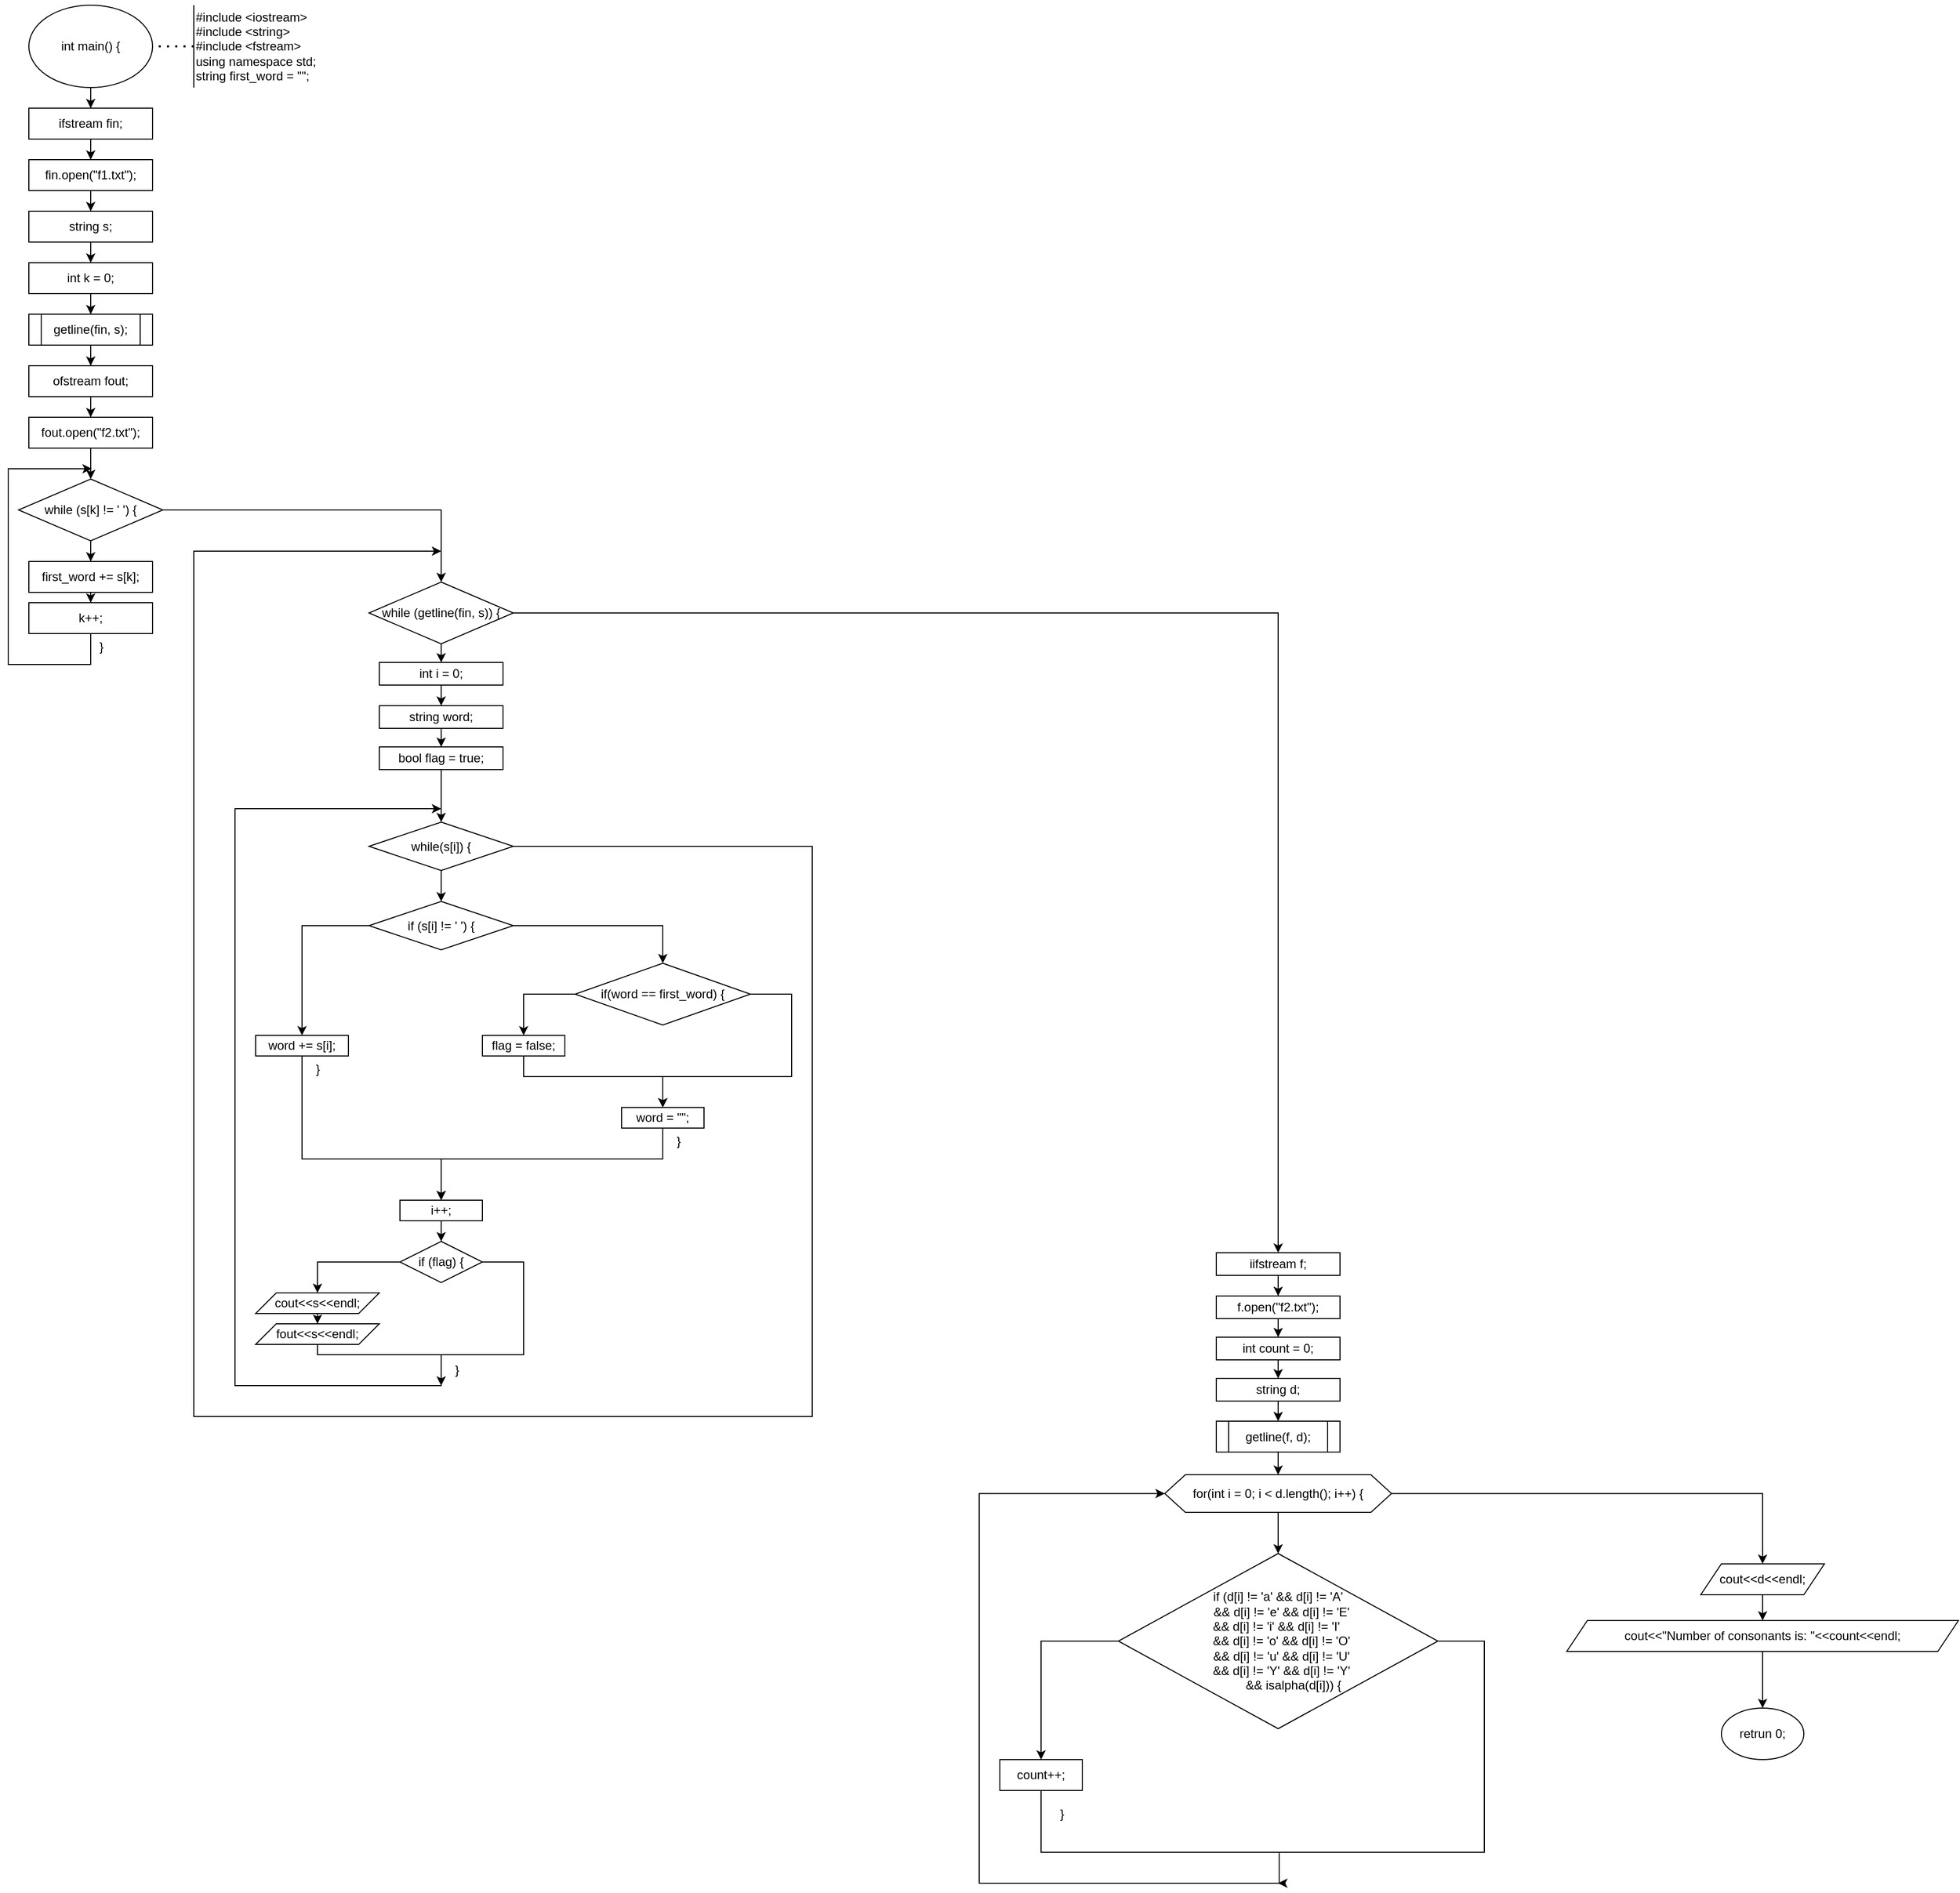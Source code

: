 <mxfile version="23.0.2" type="device">
  <diagram name="Страница — 1" id="47ALZbvbufMGlVsay3_U">
    <mxGraphModel dx="2023" dy="1115" grid="0" gridSize="10" guides="1" tooltips="1" connect="1" arrows="1" fold="1" page="1" pageScale="1" pageWidth="4681" pageHeight="3300" math="0" shadow="0">
      <root>
        <mxCell id="0" />
        <mxCell id="1" parent="0" />
        <mxCell id="OpHYf5UXYAO0MtJpZp1u-6" value="" style="edgeStyle=orthogonalEdgeStyle;rounded=0;orthogonalLoop=1;jettySize=auto;html=1;" edge="1" parent="1" source="OpHYf5UXYAO0MtJpZp1u-1" target="OpHYf5UXYAO0MtJpZp1u-5">
          <mxGeometry relative="1" as="geometry" />
        </mxCell>
        <mxCell id="OpHYf5UXYAO0MtJpZp1u-1" value="int main() {" style="ellipse;whiteSpace=wrap;html=1;" vertex="1" parent="1">
          <mxGeometry x="160" y="40" width="120" height="80" as="geometry" />
        </mxCell>
        <mxCell id="OpHYf5UXYAO0MtJpZp1u-2" value="" style="endArrow=none;html=1;rounded=0;" edge="1" parent="1">
          <mxGeometry width="50" height="50" relative="1" as="geometry">
            <mxPoint x="320" y="120" as="sourcePoint" />
            <mxPoint x="320" y="40" as="targetPoint" />
          </mxGeometry>
        </mxCell>
        <mxCell id="OpHYf5UXYAO0MtJpZp1u-3" value="" style="endArrow=none;dashed=1;html=1;dashPattern=1 3;strokeWidth=2;rounded=0;entryX=1;entryY=0.5;entryDx=0;entryDy=0;" edge="1" parent="1" target="OpHYf5UXYAO0MtJpZp1u-1">
          <mxGeometry width="50" height="50" relative="1" as="geometry">
            <mxPoint x="320" y="80" as="sourcePoint" />
            <mxPoint x="270" y="400" as="targetPoint" />
          </mxGeometry>
        </mxCell>
        <mxCell id="OpHYf5UXYAO0MtJpZp1u-4" value="#include &amp;lt;iostream&amp;gt;&lt;br&gt;#include &amp;lt;string&amp;gt;&lt;br&gt;#include &amp;lt;fstream&amp;gt;&lt;br&gt;using namespace std;&lt;br&gt;&lt;div style=&quot;&quot;&gt;&lt;span style=&quot;background-color: initial;&quot;&gt;string first_word = &quot;&quot;;&lt;/span&gt;&lt;/div&gt;" style="text;html=1;align=left;verticalAlign=middle;resizable=0;points=[];autosize=1;strokeColor=none;fillColor=none;" vertex="1" parent="1">
          <mxGeometry x="320" y="35" width="140" height="90" as="geometry" />
        </mxCell>
        <mxCell id="OpHYf5UXYAO0MtJpZp1u-8" value="" style="edgeStyle=orthogonalEdgeStyle;rounded=0;orthogonalLoop=1;jettySize=auto;html=1;" edge="1" parent="1" source="OpHYf5UXYAO0MtJpZp1u-5" target="OpHYf5UXYAO0MtJpZp1u-7">
          <mxGeometry relative="1" as="geometry" />
        </mxCell>
        <mxCell id="OpHYf5UXYAO0MtJpZp1u-5" value="ifstream fin;" style="whiteSpace=wrap;html=1;" vertex="1" parent="1">
          <mxGeometry x="160" y="140" width="120" height="30" as="geometry" />
        </mxCell>
        <mxCell id="OpHYf5UXYAO0MtJpZp1u-10" value="" style="edgeStyle=orthogonalEdgeStyle;rounded=0;orthogonalLoop=1;jettySize=auto;html=1;" edge="1" parent="1" source="OpHYf5UXYAO0MtJpZp1u-7" target="OpHYf5UXYAO0MtJpZp1u-9">
          <mxGeometry relative="1" as="geometry" />
        </mxCell>
        <mxCell id="OpHYf5UXYAO0MtJpZp1u-7" value="fin.open(&quot;f1.txt&quot;);" style="whiteSpace=wrap;html=1;" vertex="1" parent="1">
          <mxGeometry x="160" y="190" width="120" height="30" as="geometry" />
        </mxCell>
        <mxCell id="OpHYf5UXYAO0MtJpZp1u-12" value="" style="edgeStyle=orthogonalEdgeStyle;rounded=0;orthogonalLoop=1;jettySize=auto;html=1;" edge="1" parent="1" source="OpHYf5UXYAO0MtJpZp1u-9" target="OpHYf5UXYAO0MtJpZp1u-11">
          <mxGeometry relative="1" as="geometry" />
        </mxCell>
        <mxCell id="OpHYf5UXYAO0MtJpZp1u-9" value="string s;" style="whiteSpace=wrap;html=1;" vertex="1" parent="1">
          <mxGeometry x="160" y="240" width="120" height="30" as="geometry" />
        </mxCell>
        <mxCell id="OpHYf5UXYAO0MtJpZp1u-16" value="" style="edgeStyle=orthogonalEdgeStyle;rounded=0;orthogonalLoop=1;jettySize=auto;html=1;" edge="1" parent="1" source="OpHYf5UXYAO0MtJpZp1u-11" target="OpHYf5UXYAO0MtJpZp1u-15">
          <mxGeometry relative="1" as="geometry" />
        </mxCell>
        <mxCell id="OpHYf5UXYAO0MtJpZp1u-11" value="int k = 0;" style="whiteSpace=wrap;html=1;" vertex="1" parent="1">
          <mxGeometry x="160" y="290" width="120" height="30" as="geometry" />
        </mxCell>
        <mxCell id="OpHYf5UXYAO0MtJpZp1u-20" value="" style="edgeStyle=orthogonalEdgeStyle;rounded=0;orthogonalLoop=1;jettySize=auto;html=1;" edge="1" parent="1" source="OpHYf5UXYAO0MtJpZp1u-15" target="OpHYf5UXYAO0MtJpZp1u-19">
          <mxGeometry relative="1" as="geometry" />
        </mxCell>
        <mxCell id="OpHYf5UXYAO0MtJpZp1u-15" value="getline(fin, s);" style="shape=process;whiteSpace=wrap;html=1;backgroundOutline=1;" vertex="1" parent="1">
          <mxGeometry x="160" y="340" width="120" height="30" as="geometry" />
        </mxCell>
        <mxCell id="OpHYf5UXYAO0MtJpZp1u-22" value="" style="edgeStyle=orthogonalEdgeStyle;rounded=0;orthogonalLoop=1;jettySize=auto;html=1;" edge="1" parent="1" source="OpHYf5UXYAO0MtJpZp1u-19" target="OpHYf5UXYAO0MtJpZp1u-21">
          <mxGeometry relative="1" as="geometry" />
        </mxCell>
        <mxCell id="OpHYf5UXYAO0MtJpZp1u-19" value="ofstream fout;" style="whiteSpace=wrap;html=1;" vertex="1" parent="1">
          <mxGeometry x="160" y="390" width="120" height="30" as="geometry" />
        </mxCell>
        <mxCell id="OpHYf5UXYAO0MtJpZp1u-24" value="" style="edgeStyle=orthogonalEdgeStyle;rounded=0;orthogonalLoop=1;jettySize=auto;html=1;" edge="1" parent="1" source="OpHYf5UXYAO0MtJpZp1u-21" target="OpHYf5UXYAO0MtJpZp1u-23">
          <mxGeometry relative="1" as="geometry" />
        </mxCell>
        <mxCell id="OpHYf5UXYAO0MtJpZp1u-21" value="fout.open(&quot;f2.txt&quot;);" style="whiteSpace=wrap;html=1;" vertex="1" parent="1">
          <mxGeometry x="160" y="440" width="120" height="30" as="geometry" />
        </mxCell>
        <mxCell id="OpHYf5UXYAO0MtJpZp1u-26" value="" style="edgeStyle=orthogonalEdgeStyle;rounded=0;orthogonalLoop=1;jettySize=auto;html=1;" edge="1" parent="1" source="OpHYf5UXYAO0MtJpZp1u-23" target="OpHYf5UXYAO0MtJpZp1u-25">
          <mxGeometry relative="1" as="geometry" />
        </mxCell>
        <mxCell id="OpHYf5UXYAO0MtJpZp1u-31" value="" style="edgeStyle=orthogonalEdgeStyle;rounded=0;orthogonalLoop=1;jettySize=auto;html=1;" edge="1" parent="1" source="OpHYf5UXYAO0MtJpZp1u-23" target="OpHYf5UXYAO0MtJpZp1u-30">
          <mxGeometry relative="1" as="geometry" />
        </mxCell>
        <mxCell id="OpHYf5UXYAO0MtJpZp1u-23" value="while (s[k] != &#39; &#39;) {" style="rhombus;whiteSpace=wrap;html=1;" vertex="1" parent="1">
          <mxGeometry x="150" y="500" width="140" height="60" as="geometry" />
        </mxCell>
        <mxCell id="OpHYf5UXYAO0MtJpZp1u-28" value="" style="edgeStyle=orthogonalEdgeStyle;rounded=0;orthogonalLoop=1;jettySize=auto;html=1;" edge="1" parent="1" source="OpHYf5UXYAO0MtJpZp1u-25" target="OpHYf5UXYAO0MtJpZp1u-27">
          <mxGeometry relative="1" as="geometry" />
        </mxCell>
        <mxCell id="OpHYf5UXYAO0MtJpZp1u-25" value="first_word += s[k];" style="whiteSpace=wrap;html=1;" vertex="1" parent="1">
          <mxGeometry x="160" y="580" width="120" height="30" as="geometry" />
        </mxCell>
        <mxCell id="OpHYf5UXYAO0MtJpZp1u-29" style="edgeStyle=orthogonalEdgeStyle;rounded=0;orthogonalLoop=1;jettySize=auto;html=1;" edge="1" parent="1" source="OpHYf5UXYAO0MtJpZp1u-27">
          <mxGeometry relative="1" as="geometry">
            <mxPoint x="221" y="490" as="targetPoint" />
            <Array as="points">
              <mxPoint x="220" y="680" />
              <mxPoint x="140" y="680" />
              <mxPoint x="140" y="490" />
            </Array>
          </mxGeometry>
        </mxCell>
        <mxCell id="OpHYf5UXYAO0MtJpZp1u-27" value="k++;" style="whiteSpace=wrap;html=1;" vertex="1" parent="1">
          <mxGeometry x="160" y="620" width="120" height="30" as="geometry" />
        </mxCell>
        <mxCell id="OpHYf5UXYAO0MtJpZp1u-34" value="" style="edgeStyle=orthogonalEdgeStyle;rounded=0;orthogonalLoop=1;jettySize=auto;html=1;" edge="1" parent="1" source="OpHYf5UXYAO0MtJpZp1u-30" target="OpHYf5UXYAO0MtJpZp1u-33">
          <mxGeometry relative="1" as="geometry" />
        </mxCell>
        <mxCell id="OpHYf5UXYAO0MtJpZp1u-70" value="" style="edgeStyle=orthogonalEdgeStyle;rounded=0;orthogonalLoop=1;jettySize=auto;html=1;" edge="1" parent="1" source="OpHYf5UXYAO0MtJpZp1u-30" target="OpHYf5UXYAO0MtJpZp1u-69">
          <mxGeometry relative="1" as="geometry" />
        </mxCell>
        <mxCell id="OpHYf5UXYAO0MtJpZp1u-30" value="while (getline(fin, s)) {" style="rhombus;whiteSpace=wrap;html=1;" vertex="1" parent="1">
          <mxGeometry x="490" y="600" width="140" height="60" as="geometry" />
        </mxCell>
        <mxCell id="OpHYf5UXYAO0MtJpZp1u-32" value="}" style="text;html=1;align=center;verticalAlign=middle;resizable=0;points=[];autosize=1;strokeColor=none;fillColor=none;" vertex="1" parent="1">
          <mxGeometry x="215" y="648" width="30" height="30" as="geometry" />
        </mxCell>
        <mxCell id="OpHYf5UXYAO0MtJpZp1u-36" value="" style="edgeStyle=orthogonalEdgeStyle;rounded=0;orthogonalLoop=1;jettySize=auto;html=1;" edge="1" parent="1" source="OpHYf5UXYAO0MtJpZp1u-33" target="OpHYf5UXYAO0MtJpZp1u-35">
          <mxGeometry relative="1" as="geometry" />
        </mxCell>
        <mxCell id="OpHYf5UXYAO0MtJpZp1u-33" value="int i = 0;" style="whiteSpace=wrap;html=1;" vertex="1" parent="1">
          <mxGeometry x="500" y="678" width="120" height="22" as="geometry" />
        </mxCell>
        <mxCell id="OpHYf5UXYAO0MtJpZp1u-38" value="" style="edgeStyle=orthogonalEdgeStyle;rounded=0;orthogonalLoop=1;jettySize=auto;html=1;" edge="1" parent="1" source="OpHYf5UXYAO0MtJpZp1u-35" target="OpHYf5UXYAO0MtJpZp1u-37">
          <mxGeometry relative="1" as="geometry" />
        </mxCell>
        <mxCell id="OpHYf5UXYAO0MtJpZp1u-35" value="string word;" style="whiteSpace=wrap;html=1;" vertex="1" parent="1">
          <mxGeometry x="500" y="720" width="120" height="22" as="geometry" />
        </mxCell>
        <mxCell id="OpHYf5UXYAO0MtJpZp1u-40" value="" style="edgeStyle=orthogonalEdgeStyle;rounded=0;orthogonalLoop=1;jettySize=auto;html=1;" edge="1" parent="1" source="OpHYf5UXYAO0MtJpZp1u-37" target="OpHYf5UXYAO0MtJpZp1u-39">
          <mxGeometry relative="1" as="geometry" />
        </mxCell>
        <mxCell id="OpHYf5UXYAO0MtJpZp1u-37" value="bool flag = true;" style="whiteSpace=wrap;html=1;" vertex="1" parent="1">
          <mxGeometry x="500" y="760" width="120" height="22" as="geometry" />
        </mxCell>
        <mxCell id="OpHYf5UXYAO0MtJpZp1u-42" value="" style="edgeStyle=orthogonalEdgeStyle;rounded=0;orthogonalLoop=1;jettySize=auto;html=1;" edge="1" parent="1" source="OpHYf5UXYAO0MtJpZp1u-39" target="OpHYf5UXYAO0MtJpZp1u-41">
          <mxGeometry relative="1" as="geometry" />
        </mxCell>
        <mxCell id="OpHYf5UXYAO0MtJpZp1u-57" style="edgeStyle=orthogonalEdgeStyle;rounded=0;orthogonalLoop=1;jettySize=auto;html=1;" edge="1" parent="1" source="OpHYf5UXYAO0MtJpZp1u-39">
          <mxGeometry relative="1" as="geometry">
            <mxPoint x="560" y="570" as="targetPoint" />
            <Array as="points">
              <mxPoint x="920" y="857" />
              <mxPoint x="920" y="1410" />
              <mxPoint x="320" y="1410" />
              <mxPoint x="320" y="570" />
            </Array>
          </mxGeometry>
        </mxCell>
        <mxCell id="OpHYf5UXYAO0MtJpZp1u-39" value="while(s[i]) {" style="rhombus;whiteSpace=wrap;html=1;" vertex="1" parent="1">
          <mxGeometry x="490" y="833" width="140" height="47" as="geometry" />
        </mxCell>
        <mxCell id="OpHYf5UXYAO0MtJpZp1u-44" value="" style="edgeStyle=orthogonalEdgeStyle;rounded=0;orthogonalLoop=1;jettySize=auto;html=1;" edge="1" parent="1" source="OpHYf5UXYAO0MtJpZp1u-41" target="OpHYf5UXYAO0MtJpZp1u-43">
          <mxGeometry relative="1" as="geometry" />
        </mxCell>
        <mxCell id="OpHYf5UXYAO0MtJpZp1u-46" value="" style="edgeStyle=orthogonalEdgeStyle;rounded=0;orthogonalLoop=1;jettySize=auto;html=1;" edge="1" parent="1" source="OpHYf5UXYAO0MtJpZp1u-41" target="OpHYf5UXYAO0MtJpZp1u-45">
          <mxGeometry relative="1" as="geometry" />
        </mxCell>
        <mxCell id="OpHYf5UXYAO0MtJpZp1u-41" value="if (s[i] != &#39; &#39;) {" style="rhombus;whiteSpace=wrap;html=1;" vertex="1" parent="1">
          <mxGeometry x="490" y="910" width="140" height="47" as="geometry" />
        </mxCell>
        <mxCell id="OpHYf5UXYAO0MtJpZp1u-53" style="edgeStyle=orthogonalEdgeStyle;rounded=0;orthogonalLoop=1;jettySize=auto;html=1;exitX=0.5;exitY=1;exitDx=0;exitDy=0;entryX=0.5;entryY=0;entryDx=0;entryDy=0;" edge="1" parent="1" source="OpHYf5UXYAO0MtJpZp1u-43" target="OpHYf5UXYAO0MtJpZp1u-52">
          <mxGeometry relative="1" as="geometry">
            <Array as="points">
              <mxPoint x="425" y="1160" />
              <mxPoint x="560" y="1160" />
            </Array>
          </mxGeometry>
        </mxCell>
        <mxCell id="OpHYf5UXYAO0MtJpZp1u-43" value="word += s[i];" style="whiteSpace=wrap;html=1;" vertex="1" parent="1">
          <mxGeometry x="380" y="1040" width="90" height="20" as="geometry" />
        </mxCell>
        <mxCell id="OpHYf5UXYAO0MtJpZp1u-48" value="" style="edgeStyle=orthogonalEdgeStyle;rounded=0;orthogonalLoop=1;jettySize=auto;html=1;" edge="1" parent="1" source="OpHYf5UXYAO0MtJpZp1u-45" target="OpHYf5UXYAO0MtJpZp1u-47">
          <mxGeometry relative="1" as="geometry" />
        </mxCell>
        <mxCell id="OpHYf5UXYAO0MtJpZp1u-51" style="edgeStyle=orthogonalEdgeStyle;rounded=0;orthogonalLoop=1;jettySize=auto;html=1;exitX=1;exitY=0.5;exitDx=0;exitDy=0;entryX=0.5;entryY=0;entryDx=0;entryDy=0;" edge="1" parent="1" source="OpHYf5UXYAO0MtJpZp1u-45" target="OpHYf5UXYAO0MtJpZp1u-49">
          <mxGeometry relative="1" as="geometry">
            <Array as="points">
              <mxPoint x="900" y="1000" />
              <mxPoint x="900" y="1080" />
              <mxPoint x="775" y="1080" />
            </Array>
          </mxGeometry>
        </mxCell>
        <mxCell id="OpHYf5UXYAO0MtJpZp1u-45" value="if(word == first_word) {" style="rhombus;whiteSpace=wrap;html=1;" vertex="1" parent="1">
          <mxGeometry x="690" y="970" width="170" height="60" as="geometry" />
        </mxCell>
        <mxCell id="OpHYf5UXYAO0MtJpZp1u-50" style="edgeStyle=orthogonalEdgeStyle;rounded=0;orthogonalLoop=1;jettySize=auto;html=1;exitX=0.5;exitY=1;exitDx=0;exitDy=0;" edge="1" parent="1" source="OpHYf5UXYAO0MtJpZp1u-47" target="OpHYf5UXYAO0MtJpZp1u-49">
          <mxGeometry relative="1" as="geometry">
            <Array as="points">
              <mxPoint x="640" y="1080" />
              <mxPoint x="775" y="1080" />
            </Array>
          </mxGeometry>
        </mxCell>
        <mxCell id="OpHYf5UXYAO0MtJpZp1u-47" value="flag = false;" style="whiteSpace=wrap;html=1;" vertex="1" parent="1">
          <mxGeometry x="600" y="1040" width="80" height="20" as="geometry" />
        </mxCell>
        <mxCell id="OpHYf5UXYAO0MtJpZp1u-54" style="edgeStyle=orthogonalEdgeStyle;rounded=0;orthogonalLoop=1;jettySize=auto;html=1;exitX=0.5;exitY=1;exitDx=0;exitDy=0;entryX=0.5;entryY=0;entryDx=0;entryDy=0;" edge="1" parent="1" source="OpHYf5UXYAO0MtJpZp1u-49" target="OpHYf5UXYAO0MtJpZp1u-52">
          <mxGeometry relative="1" as="geometry">
            <Array as="points">
              <mxPoint x="775" y="1160" />
              <mxPoint x="560" y="1160" />
            </Array>
          </mxGeometry>
        </mxCell>
        <mxCell id="OpHYf5UXYAO0MtJpZp1u-49" value="word = &quot;&quot;;" style="rounded=0;whiteSpace=wrap;html=1;" vertex="1" parent="1">
          <mxGeometry x="735" y="1110" width="80" height="20" as="geometry" />
        </mxCell>
        <mxCell id="OpHYf5UXYAO0MtJpZp1u-62" value="" style="edgeStyle=orthogonalEdgeStyle;rounded=0;orthogonalLoop=1;jettySize=auto;html=1;" edge="1" parent="1" source="OpHYf5UXYAO0MtJpZp1u-52" target="OpHYf5UXYAO0MtJpZp1u-61">
          <mxGeometry relative="1" as="geometry" />
        </mxCell>
        <mxCell id="OpHYf5UXYAO0MtJpZp1u-52" value="i++;" style="rounded=0;whiteSpace=wrap;html=1;" vertex="1" parent="1">
          <mxGeometry x="520" y="1200" width="80" height="20" as="geometry" />
        </mxCell>
        <mxCell id="OpHYf5UXYAO0MtJpZp1u-58" value="}" style="text;html=1;align=center;verticalAlign=middle;resizable=0;points=[];autosize=1;strokeColor=none;fillColor=none;" vertex="1" parent="1">
          <mxGeometry x="560" y="1350" width="30" height="30" as="geometry" />
        </mxCell>
        <mxCell id="OpHYf5UXYAO0MtJpZp1u-59" value="}" style="text;html=1;align=center;verticalAlign=middle;resizable=0;points=[];autosize=1;strokeColor=none;fillColor=none;" vertex="1" parent="1">
          <mxGeometry x="425" y="1058" width="30" height="30" as="geometry" />
        </mxCell>
        <mxCell id="OpHYf5UXYAO0MtJpZp1u-60" value="}" style="text;html=1;align=center;verticalAlign=middle;resizable=0;points=[];autosize=1;strokeColor=none;fillColor=none;" vertex="1" parent="1">
          <mxGeometry x="775" y="1128" width="30" height="30" as="geometry" />
        </mxCell>
        <mxCell id="OpHYf5UXYAO0MtJpZp1u-64" value="" style="edgeStyle=orthogonalEdgeStyle;rounded=0;orthogonalLoop=1;jettySize=auto;html=1;" edge="1" parent="1" source="OpHYf5UXYAO0MtJpZp1u-61" target="OpHYf5UXYAO0MtJpZp1u-63">
          <mxGeometry relative="1" as="geometry" />
        </mxCell>
        <mxCell id="OpHYf5UXYAO0MtJpZp1u-68" style="edgeStyle=orthogonalEdgeStyle;rounded=0;orthogonalLoop=1;jettySize=auto;html=1;exitX=1;exitY=0.5;exitDx=0;exitDy=0;" edge="1" parent="1" source="OpHYf5UXYAO0MtJpZp1u-61">
          <mxGeometry relative="1" as="geometry">
            <mxPoint x="560" y="1380" as="targetPoint" />
            <Array as="points">
              <mxPoint x="640" y="1260" />
              <mxPoint x="640" y="1350" />
              <mxPoint x="560" y="1350" />
            </Array>
          </mxGeometry>
        </mxCell>
        <mxCell id="OpHYf5UXYAO0MtJpZp1u-61" value="if (flag) {" style="rhombus;whiteSpace=wrap;html=1;rounded=0;" vertex="1" parent="1">
          <mxGeometry x="520" y="1240" width="80" height="40" as="geometry" />
        </mxCell>
        <mxCell id="OpHYf5UXYAO0MtJpZp1u-66" value="" style="edgeStyle=orthogonalEdgeStyle;rounded=0;orthogonalLoop=1;jettySize=auto;html=1;" edge="1" parent="1" source="OpHYf5UXYAO0MtJpZp1u-63" target="OpHYf5UXYAO0MtJpZp1u-65">
          <mxGeometry relative="1" as="geometry" />
        </mxCell>
        <mxCell id="OpHYf5UXYAO0MtJpZp1u-63" value="cout&amp;lt;&amp;lt;s&amp;lt;&amp;lt;endl;" style="shape=parallelogram;perimeter=parallelogramPerimeter;whiteSpace=wrap;html=1;fixedSize=1;rounded=0;" vertex="1" parent="1">
          <mxGeometry x="380" y="1290" width="120" height="20" as="geometry" />
        </mxCell>
        <mxCell id="OpHYf5UXYAO0MtJpZp1u-67" style="edgeStyle=orthogonalEdgeStyle;rounded=0;orthogonalLoop=1;jettySize=auto;html=1;" edge="1" parent="1" source="OpHYf5UXYAO0MtJpZp1u-65">
          <mxGeometry relative="1" as="geometry">
            <mxPoint x="560" y="820" as="targetPoint" />
            <Array as="points">
              <mxPoint x="440" y="1350" />
              <mxPoint x="560" y="1350" />
              <mxPoint x="560" y="1380" />
              <mxPoint x="360" y="1380" />
              <mxPoint x="360" y="820" />
            </Array>
          </mxGeometry>
        </mxCell>
        <mxCell id="OpHYf5UXYAO0MtJpZp1u-65" value="fout&amp;lt;&amp;lt;s&amp;lt;&amp;lt;endl;" style="shape=parallelogram;perimeter=parallelogramPerimeter;whiteSpace=wrap;html=1;fixedSize=1;rounded=0;" vertex="1" parent="1">
          <mxGeometry x="380" y="1320" width="120" height="20" as="geometry" />
        </mxCell>
        <mxCell id="OpHYf5UXYAO0MtJpZp1u-72" value="" style="edgeStyle=orthogonalEdgeStyle;rounded=0;orthogonalLoop=1;jettySize=auto;html=1;" edge="1" parent="1" source="OpHYf5UXYAO0MtJpZp1u-69" target="OpHYf5UXYAO0MtJpZp1u-71">
          <mxGeometry relative="1" as="geometry" />
        </mxCell>
        <mxCell id="OpHYf5UXYAO0MtJpZp1u-69" value="iifstream f;" style="whiteSpace=wrap;html=1;" vertex="1" parent="1">
          <mxGeometry x="1312" y="1251" width="120" height="22" as="geometry" />
        </mxCell>
        <mxCell id="OpHYf5UXYAO0MtJpZp1u-74" value="" style="edgeStyle=orthogonalEdgeStyle;rounded=0;orthogonalLoop=1;jettySize=auto;html=1;" edge="1" parent="1" source="OpHYf5UXYAO0MtJpZp1u-71" target="OpHYf5UXYAO0MtJpZp1u-73">
          <mxGeometry relative="1" as="geometry" />
        </mxCell>
        <mxCell id="OpHYf5UXYAO0MtJpZp1u-71" value="f.open(&quot;f2.txt&quot;);" style="whiteSpace=wrap;html=1;" vertex="1" parent="1">
          <mxGeometry x="1312" y="1293" width="120" height="22" as="geometry" />
        </mxCell>
        <mxCell id="OpHYf5UXYAO0MtJpZp1u-76" value="" style="edgeStyle=orthogonalEdgeStyle;rounded=0;orthogonalLoop=1;jettySize=auto;html=1;" edge="1" parent="1" source="OpHYf5UXYAO0MtJpZp1u-73" target="OpHYf5UXYAO0MtJpZp1u-75">
          <mxGeometry relative="1" as="geometry" />
        </mxCell>
        <mxCell id="OpHYf5UXYAO0MtJpZp1u-73" value="int count = 0;" style="whiteSpace=wrap;html=1;" vertex="1" parent="1">
          <mxGeometry x="1312" y="1333" width="120" height="22" as="geometry" />
        </mxCell>
        <mxCell id="OpHYf5UXYAO0MtJpZp1u-78" value="" style="edgeStyle=orthogonalEdgeStyle;rounded=0;orthogonalLoop=1;jettySize=auto;html=1;" edge="1" parent="1" source="OpHYf5UXYAO0MtJpZp1u-75" target="OpHYf5UXYAO0MtJpZp1u-77">
          <mxGeometry relative="1" as="geometry" />
        </mxCell>
        <mxCell id="OpHYf5UXYAO0MtJpZp1u-75" value="string d;" style="whiteSpace=wrap;html=1;" vertex="1" parent="1">
          <mxGeometry x="1312" y="1373" width="120" height="22" as="geometry" />
        </mxCell>
        <mxCell id="OpHYf5UXYAO0MtJpZp1u-80" value="" style="edgeStyle=orthogonalEdgeStyle;rounded=0;orthogonalLoop=1;jettySize=auto;html=1;" edge="1" parent="1" source="OpHYf5UXYAO0MtJpZp1u-77" target="OpHYf5UXYAO0MtJpZp1u-79">
          <mxGeometry relative="1" as="geometry" />
        </mxCell>
        <mxCell id="OpHYf5UXYAO0MtJpZp1u-77" value="getline(f, d);" style="shape=process;whiteSpace=wrap;html=1;backgroundOutline=1;" vertex="1" parent="1">
          <mxGeometry x="1312" y="1414.5" width="120" height="30" as="geometry" />
        </mxCell>
        <mxCell id="OpHYf5UXYAO0MtJpZp1u-82" value="" style="edgeStyle=orthogonalEdgeStyle;rounded=0;orthogonalLoop=1;jettySize=auto;html=1;" edge="1" parent="1" source="OpHYf5UXYAO0MtJpZp1u-79" target="OpHYf5UXYAO0MtJpZp1u-81">
          <mxGeometry relative="1" as="geometry" />
        </mxCell>
        <mxCell id="OpHYf5UXYAO0MtJpZp1u-89" value="" style="edgeStyle=orthogonalEdgeStyle;rounded=0;orthogonalLoop=1;jettySize=auto;html=1;" edge="1" parent="1" source="OpHYf5UXYAO0MtJpZp1u-79" target="OpHYf5UXYAO0MtJpZp1u-88">
          <mxGeometry relative="1" as="geometry" />
        </mxCell>
        <mxCell id="OpHYf5UXYAO0MtJpZp1u-79" value="for(int i = 0; i &amp;lt; d.length(); i++) {" style="shape=hexagon;perimeter=hexagonPerimeter2;whiteSpace=wrap;html=1;fixedSize=1;" vertex="1" parent="1">
          <mxGeometry x="1262" y="1466.5" width="220" height="36.5" as="geometry" />
        </mxCell>
        <mxCell id="OpHYf5UXYAO0MtJpZp1u-84" value="" style="edgeStyle=orthogonalEdgeStyle;rounded=0;orthogonalLoop=1;jettySize=auto;html=1;" edge="1" parent="1" source="OpHYf5UXYAO0MtJpZp1u-81" target="OpHYf5UXYAO0MtJpZp1u-83">
          <mxGeometry relative="1" as="geometry" />
        </mxCell>
        <mxCell id="OpHYf5UXYAO0MtJpZp1u-86" style="edgeStyle=orthogonalEdgeStyle;rounded=0;orthogonalLoop=1;jettySize=auto;html=1;exitX=1;exitY=0.5;exitDx=0;exitDy=0;" edge="1" parent="1" source="OpHYf5UXYAO0MtJpZp1u-81">
          <mxGeometry relative="1" as="geometry">
            <mxPoint x="1372" y="1863" as="targetPoint" />
            <Array as="points">
              <mxPoint x="1572" y="1628" />
              <mxPoint x="1572" y="1833" />
              <mxPoint x="1373" y="1833" />
              <mxPoint x="1373" y="1863" />
            </Array>
          </mxGeometry>
        </mxCell>
        <mxCell id="OpHYf5UXYAO0MtJpZp1u-81" value="if (d[i] != &#39;a&#39; &amp;amp;&amp;amp; d[i] != &#39;A&#39;&lt;br&gt;&amp;nbsp; &amp;amp;&amp;amp; d[i] != &#39;e&#39; &amp;amp;&amp;amp; d[i] != &#39;E&#39;&lt;br&gt;&amp;amp;&amp;amp; d[i] != &#39;i&#39; &amp;amp;&amp;amp; d[i] != &#39;I&#39;&amp;nbsp;&lt;br&gt;&amp;nbsp; &amp;nbsp;&amp;amp;&amp;amp; d[i] != &#39;o&#39; &amp;amp;&amp;amp; d[i] != &#39;O&#39;&amp;nbsp;&lt;br&gt;&amp;nbsp; &amp;amp;&amp;amp; d[i] != &#39;u&#39; &amp;amp;&amp;amp; d[i] != &#39;U&#39;&lt;br&gt;&amp;nbsp; &amp;amp;&amp;amp; d[i] != &#39;Y&#39; &amp;amp;&amp;amp; d[i] != &#39;Y&#39;&lt;br&gt;&amp;nbsp; &amp;nbsp; &amp;nbsp; &amp;nbsp; &amp;nbsp;&amp;amp;&amp;amp; isalpha(d[i])) {" style="rhombus;whiteSpace=wrap;html=1;" vertex="1" parent="1">
          <mxGeometry x="1217" y="1543" width="310" height="170" as="geometry" />
        </mxCell>
        <mxCell id="OpHYf5UXYAO0MtJpZp1u-85" style="edgeStyle=orthogonalEdgeStyle;rounded=0;orthogonalLoop=1;jettySize=auto;html=1;entryX=0;entryY=0.5;entryDx=0;entryDy=0;" edge="1" parent="1" source="OpHYf5UXYAO0MtJpZp1u-83" target="OpHYf5UXYAO0MtJpZp1u-79">
          <mxGeometry relative="1" as="geometry">
            <mxPoint x="1082" y="1483" as="targetPoint" />
            <Array as="points">
              <mxPoint x="1142" y="1833" />
              <mxPoint x="1373" y="1833" />
              <mxPoint x="1373" y="1863" />
              <mxPoint x="1082" y="1863" />
              <mxPoint x="1082" y="1485" />
            </Array>
          </mxGeometry>
        </mxCell>
        <mxCell id="OpHYf5UXYAO0MtJpZp1u-83" value="count++;" style="whiteSpace=wrap;html=1;" vertex="1" parent="1">
          <mxGeometry x="1102" y="1743" width="80" height="30" as="geometry" />
        </mxCell>
        <mxCell id="OpHYf5UXYAO0MtJpZp1u-87" value="}" style="text;html=1;align=center;verticalAlign=middle;resizable=0;points=[];autosize=1;strokeColor=none;fillColor=none;" vertex="1" parent="1">
          <mxGeometry x="1147" y="1781" width="30" height="30" as="geometry" />
        </mxCell>
        <mxCell id="OpHYf5UXYAO0MtJpZp1u-91" value="" style="edgeStyle=orthogonalEdgeStyle;rounded=0;orthogonalLoop=1;jettySize=auto;html=1;" edge="1" parent="1" source="OpHYf5UXYAO0MtJpZp1u-88" target="OpHYf5UXYAO0MtJpZp1u-90">
          <mxGeometry relative="1" as="geometry" />
        </mxCell>
        <mxCell id="OpHYf5UXYAO0MtJpZp1u-88" value="cout&amp;lt;&amp;lt;d&amp;lt;&amp;lt;endl;" style="shape=parallelogram;perimeter=parallelogramPerimeter;whiteSpace=wrap;html=1;fixedSize=1;" vertex="1" parent="1">
          <mxGeometry x="1782" y="1553" width="120" height="30" as="geometry" />
        </mxCell>
        <mxCell id="OpHYf5UXYAO0MtJpZp1u-93" value="" style="edgeStyle=orthogonalEdgeStyle;rounded=0;orthogonalLoop=1;jettySize=auto;html=1;" edge="1" parent="1" source="OpHYf5UXYAO0MtJpZp1u-90" target="OpHYf5UXYAO0MtJpZp1u-92">
          <mxGeometry relative="1" as="geometry" />
        </mxCell>
        <mxCell id="OpHYf5UXYAO0MtJpZp1u-90" value="cout&amp;lt;&amp;lt;&quot;Number of consonants is: &quot;&amp;lt;&amp;lt;count&amp;lt;&amp;lt;endl;" style="shape=parallelogram;perimeter=parallelogramPerimeter;whiteSpace=wrap;html=1;fixedSize=1;" vertex="1" parent="1">
          <mxGeometry x="1652" y="1608" width="380" height="30" as="geometry" />
        </mxCell>
        <mxCell id="OpHYf5UXYAO0MtJpZp1u-92" value="retrun 0;" style="ellipse;whiteSpace=wrap;html=1;" vertex="1" parent="1">
          <mxGeometry x="1802" y="1693" width="80" height="50" as="geometry" />
        </mxCell>
      </root>
    </mxGraphModel>
  </diagram>
</mxfile>
